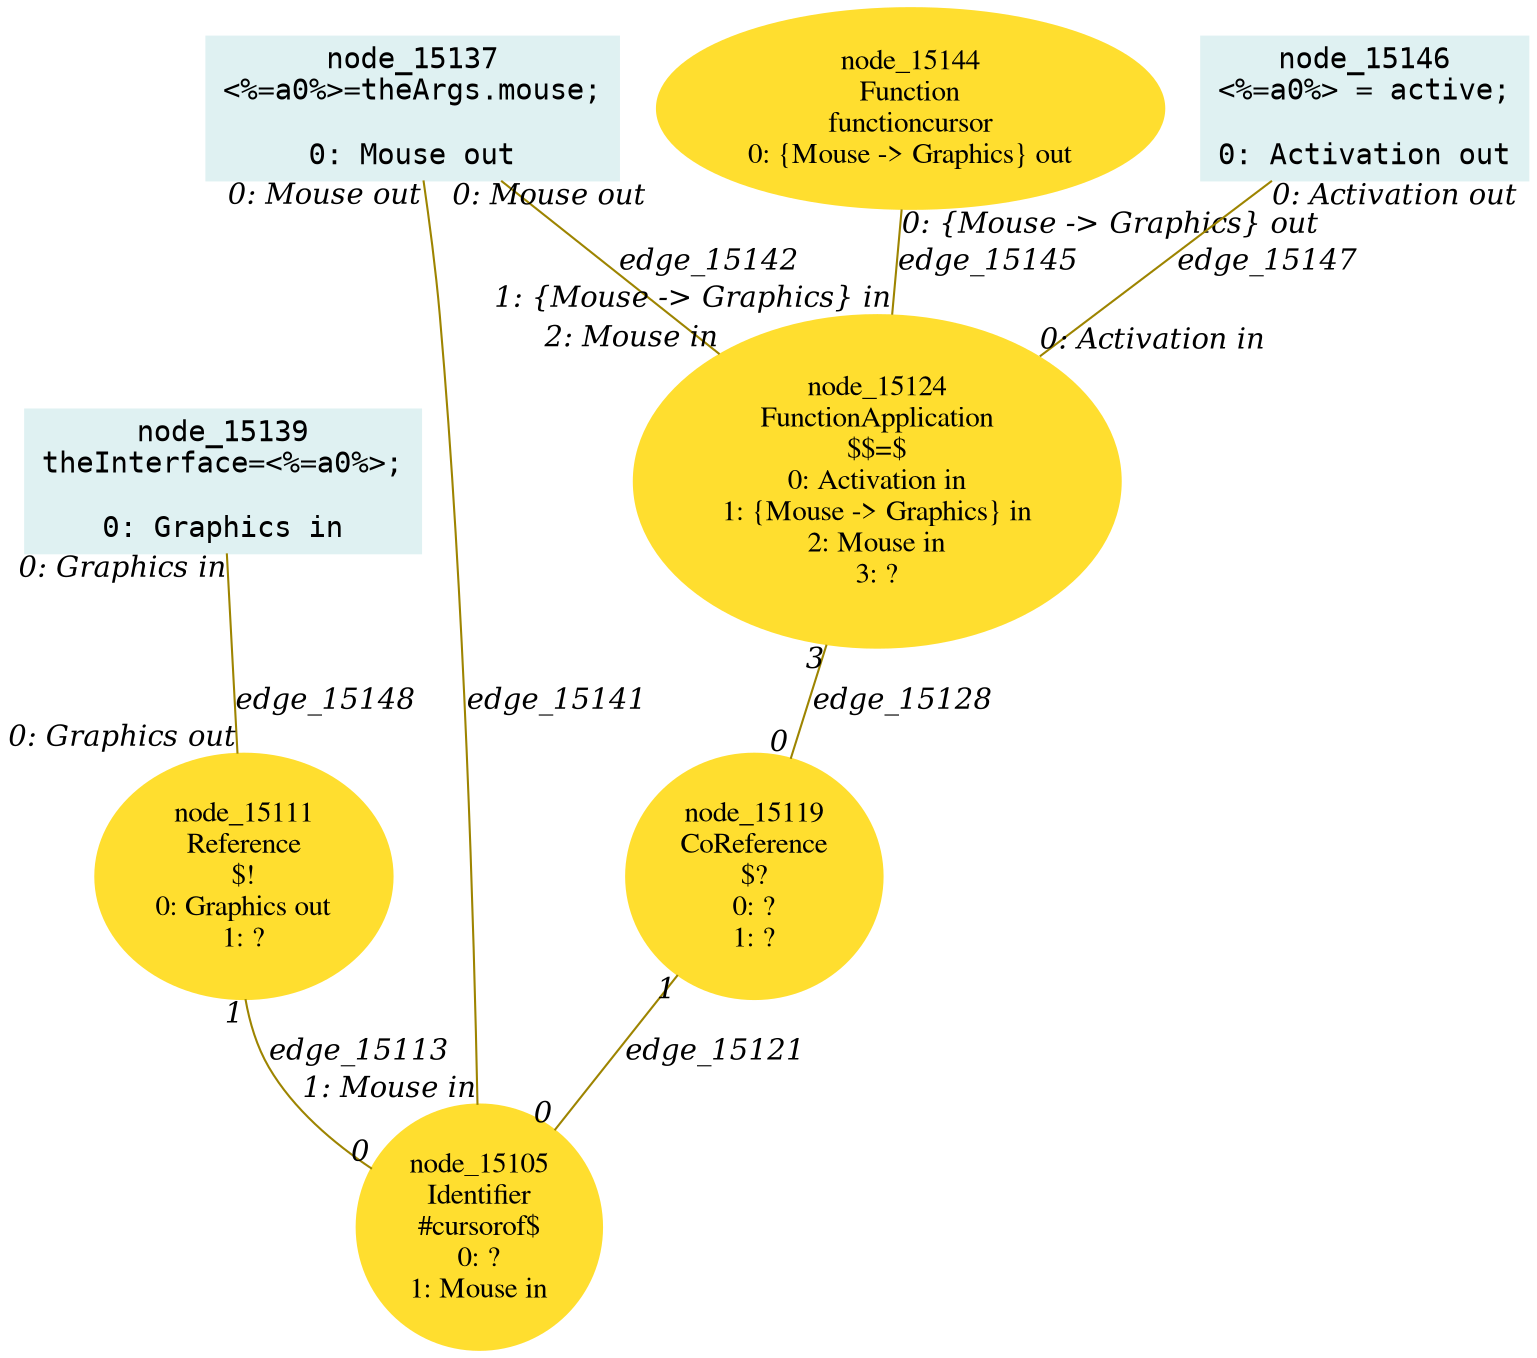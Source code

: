 digraph g{node_15105 [shape="ellipse", style="filled", color="#ffde2f", fontname="Times", label="node_15105
Identifier
#cursorof$
0: ?
1: Mouse in" ]
node_15111 [shape="ellipse", style="filled", color="#ffde2f", fontname="Times", label="node_15111
Reference
$!
0: Graphics out
1: ?" ]
node_15119 [shape="ellipse", style="filled", color="#ffde2f", fontname="Times", label="node_15119
CoReference
$?
0: ?
1: ?" ]
node_15124 [shape="ellipse", style="filled", color="#ffde2f", fontname="Times", label="node_15124
FunctionApplication
$$=$
0: Activation in
1: {Mouse -> Graphics} in
2: Mouse in
3: ?" ]
node_15137 [shape="box", style="filled", color="#dff1f2", fontname="Courier", label="node_15137
<%=a0%>=theArgs.mouse;

0: Mouse out" ]
node_15139 [shape="box", style="filled", color="#dff1f2", fontname="Courier", label="node_15139
theInterface=<%=a0%>;

0: Graphics in" ]
node_15144 [shape="ellipse", style="filled", color="#ffde2f", fontname="Times", label="node_15144
Function
functioncursor
0: {Mouse -> Graphics} out" ]
node_15146 [shape="box", style="filled", color="#dff1f2", fontname="Courier", label="node_15146
<%=a0%> = active;

0: Activation out" ]
node_15111 -> node_15105 [dir=none, arrowHead=none, fontname="Times-Italic", arrowsize=1, color="#9d8400", label="edge_15113",  headlabel="0", taillabel="1" ]
node_15119 -> node_15105 [dir=none, arrowHead=none, fontname="Times-Italic", arrowsize=1, color="#9d8400", label="edge_15121",  headlabel="0", taillabel="1" ]
node_15124 -> node_15119 [dir=none, arrowHead=none, fontname="Times-Italic", arrowsize=1, color="#9d8400", label="edge_15128",  headlabel="0", taillabel="3" ]
node_15137 -> node_15105 [dir=none, arrowHead=none, fontname="Times-Italic", arrowsize=1, color="#9d8400", label="edge_15141",  headlabel="1: Mouse in", taillabel="0: Mouse out" ]
node_15137 -> node_15124 [dir=none, arrowHead=none, fontname="Times-Italic", arrowsize=1, color="#9d8400", label="edge_15142",  headlabel="2: Mouse in", taillabel="0: Mouse out" ]
node_15144 -> node_15124 [dir=none, arrowHead=none, fontname="Times-Italic", arrowsize=1, color="#9d8400", label="edge_15145",  headlabel="1: {Mouse -> Graphics} in", taillabel="0: {Mouse -> Graphics} out" ]
node_15146 -> node_15124 [dir=none, arrowHead=none, fontname="Times-Italic", arrowsize=1, color="#9d8400", label="edge_15147",  headlabel="0: Activation in", taillabel="0: Activation out" ]
node_15139 -> node_15111 [dir=none, arrowHead=none, fontname="Times-Italic", arrowsize=1, color="#9d8400", label="edge_15148",  headlabel="0: Graphics out", taillabel="0: Graphics in" ]
}